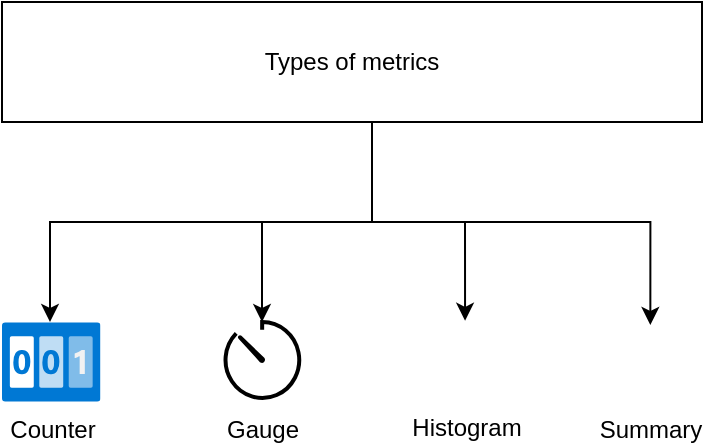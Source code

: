 <mxfile version="23.1.2" type="device">
  <diagram name="Page-1" id="NU3mjk5Rwtwez3uwKDT1">
    <mxGraphModel dx="1124" dy="551" grid="1" gridSize="10" guides="1" tooltips="1" connect="1" arrows="1" fold="1" page="1" pageScale="1" pageWidth="850" pageHeight="1100" math="0" shadow="0">
      <root>
        <mxCell id="0" />
        <mxCell id="1" parent="0" />
        <mxCell id="pIBIKIqTMaU0QX5qjvwC-1" value="&lt;div&gt;Gauge&lt;/div&gt;" style="html=1;verticalLabelPosition=bottom;align=center;labelBackgroundColor=#ffffff;verticalAlign=top;strokeWidth=2;strokeColor=#000000;shadow=0;dashed=0;shape=mxgraph.ios7.icons.gauge;" vertex="1" parent="1">
          <mxGeometry x="420" y="360" width="40" height="40" as="geometry" />
        </mxCell>
        <mxCell id="pIBIKIqTMaU0QX5qjvwC-2" value="&lt;div&gt;Counter&lt;/div&gt;" style="image;aspect=fixed;html=1;points=[];align=center;fontSize=12;image=img/lib/azure2/general/Counter.svg;strokeColor=default;" vertex="1" parent="1">
          <mxGeometry x="310" y="360" width="49.23" height="40" as="geometry" />
        </mxCell>
        <mxCell id="pIBIKIqTMaU0QX5qjvwC-3" value="&lt;div&gt;Histogram&lt;/div&gt;" style="shape=image;html=1;verticalAlign=top;verticalLabelPosition=bottom;labelBackgroundColor=#ffffff;imageAspect=0;aspect=fixed;image=https://cdn4.iconfinder.com/data/icons/evil-icons-user-interface/64/statistics-128.png;clipPath=inset(18.75% 17.19% 20.31% 17.19%);strokeColor=#0078D4;" vertex="1" parent="1">
          <mxGeometry x="520" y="359.38" width="43.08" height="40" as="geometry" />
        </mxCell>
        <mxCell id="pIBIKIqTMaU0QX5qjvwC-5" value="Summary" style="shape=image;html=1;verticalAlign=top;verticalLabelPosition=bottom;labelBackgroundColor=#ffffff;imageAspect=0;aspect=fixed;image=https://cdn4.iconfinder.com/data/icons/48-bubbles/48/12.File-128.png;clipPath=inset(0.78% 14.84% 1.56% 13.28%);" vertex="1" parent="1">
          <mxGeometry x="620" y="361.5" width="28.34" height="38.5" as="geometry" />
        </mxCell>
        <mxCell id="pIBIKIqTMaU0QX5qjvwC-7" style="edgeStyle=orthogonalEdgeStyle;rounded=0;orthogonalLoop=1;jettySize=auto;html=1;" edge="1" parent="1" source="pIBIKIqTMaU0QX5qjvwC-6" target="pIBIKIqTMaU0QX5qjvwC-2">
          <mxGeometry relative="1" as="geometry">
            <Array as="points">
              <mxPoint x="495" y="310" />
              <mxPoint x="334" y="310" />
            </Array>
          </mxGeometry>
        </mxCell>
        <mxCell id="pIBIKIqTMaU0QX5qjvwC-8" style="edgeStyle=orthogonalEdgeStyle;rounded=0;orthogonalLoop=1;jettySize=auto;html=1;" edge="1" parent="1" source="pIBIKIqTMaU0QX5qjvwC-6" target="pIBIKIqTMaU0QX5qjvwC-1">
          <mxGeometry relative="1" as="geometry">
            <Array as="points">
              <mxPoint x="495" y="310" />
              <mxPoint x="440" y="310" />
            </Array>
          </mxGeometry>
        </mxCell>
        <mxCell id="pIBIKIqTMaU0QX5qjvwC-9" style="edgeStyle=orthogonalEdgeStyle;rounded=0;orthogonalLoop=1;jettySize=auto;html=1;entryX=0.5;entryY=0;entryDx=0;entryDy=0;" edge="1" parent="1" source="pIBIKIqTMaU0QX5qjvwC-6" target="pIBIKIqTMaU0QX5qjvwC-3">
          <mxGeometry relative="1" as="geometry">
            <Array as="points">
              <mxPoint x="495" y="310" />
              <mxPoint x="542" y="310" />
            </Array>
          </mxGeometry>
        </mxCell>
        <mxCell id="pIBIKIqTMaU0QX5qjvwC-10" style="edgeStyle=orthogonalEdgeStyle;rounded=0;orthogonalLoop=1;jettySize=auto;html=1;entryX=0.5;entryY=0;entryDx=0;entryDy=0;" edge="1" parent="1" source="pIBIKIqTMaU0QX5qjvwC-6" target="pIBIKIqTMaU0QX5qjvwC-5">
          <mxGeometry relative="1" as="geometry">
            <Array as="points">
              <mxPoint x="495" y="310" />
              <mxPoint x="634" y="310" />
            </Array>
          </mxGeometry>
        </mxCell>
        <mxCell id="pIBIKIqTMaU0QX5qjvwC-6" value="Types of metrics" style="rounded=0;whiteSpace=wrap;html=1;" vertex="1" parent="1">
          <mxGeometry x="310" y="200" width="350" height="60" as="geometry" />
        </mxCell>
      </root>
    </mxGraphModel>
  </diagram>
</mxfile>
